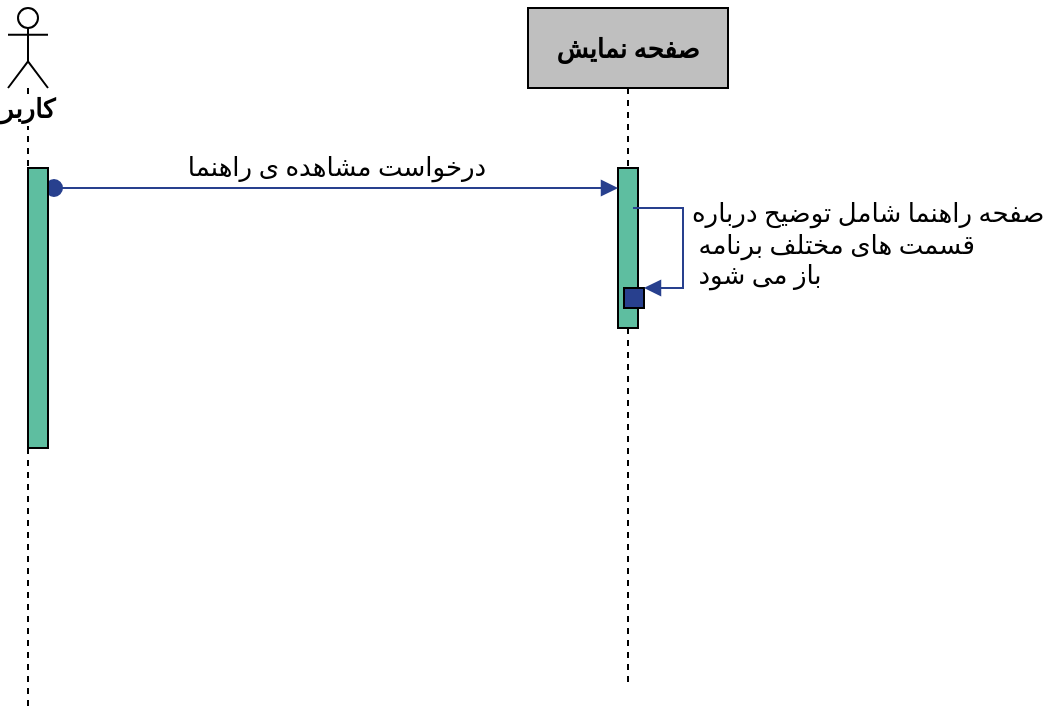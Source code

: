 <mxfile version="14.7.9" type="github">
  <diagram id="VpyE1n6ISSZrGfYzdXf4" name="Page-1">
    <mxGraphModel dx="782" dy="379" grid="1" gridSize="10" guides="1" tooltips="1" connect="1" arrows="1" fold="1" page="1" pageScale="1" pageWidth="850" pageHeight="1100" math="0" shadow="0">
      <root>
        <mxCell id="0" />
        <mxCell id="1" parent="0" />
        <mxCell id="WwXA3ydB2KIQonOpB_p8-1" value="&lt;font face=&quot;B Zar&quot; style=&quot;font-size: 13px&quot;&gt;&lt;b&gt;کاربر&lt;/b&gt;&lt;/font&gt;" style="shape=umlLifeline;participant=umlActor;perimeter=lifelinePerimeter;whiteSpace=wrap;html=1;container=1;collapsible=0;recursiveResize=0;verticalAlign=top;spacingTop=36;labelBackgroundColor=#ffffff;outlineConnect=0;size=40;" vertex="1" parent="1">
          <mxGeometry x="20" y="20" width="20" height="350" as="geometry" />
        </mxCell>
        <mxCell id="WwXA3ydB2KIQonOpB_p8-2" value="&lt;font style=&quot;font-size: 13px;&quot;&gt;&lt;br style=&quot;font-size: 13px;&quot;&gt;صفحه نمایش&lt;br style=&quot;font-size: 13px;&quot;&gt;&lt;/font&gt;&lt;br style=&quot;font-size: 13px;&quot;&gt;" style="shape=umlLifeline;perimeter=lifelinePerimeter;whiteSpace=wrap;html=1;container=1;collapsible=0;recursiveResize=0;outlineConnect=0;fontSize=13;fontFamily=B Zar;fontStyle=1;fillColor=#BFBFBF;" vertex="1" parent="1">
          <mxGeometry x="280" y="20" width="100" height="340" as="geometry" />
        </mxCell>
        <mxCell id="WwXA3ydB2KIQonOpB_p8-3" value="" style="html=1;points=[];perimeter=orthogonalPerimeter;fillColor=#5EBEA0;" vertex="1" parent="WwXA3ydB2KIQonOpB_p8-2">
          <mxGeometry x="45" y="80" width="10" height="80" as="geometry" />
        </mxCell>
        <mxCell id="WwXA3ydB2KIQonOpB_p8-4" value="" style="html=1;points=[];perimeter=orthogonalPerimeter;fillColor=#28408E;" vertex="1" parent="WwXA3ydB2KIQonOpB_p8-2">
          <mxGeometry x="48" y="140" width="10" height="10" as="geometry" />
        </mxCell>
        <mxCell id="WwXA3ydB2KIQonOpB_p8-5" value="&lt;font style=&quot;font-size: 13px&quot;&gt;درخواست مشاهده ی راهنما&lt;/font&gt;" style="html=1;verticalAlign=bottom;startArrow=oval;endArrow=block;startSize=8;fontSize=13;fontFamily=B Zar;strokeColor=#28408E;" edge="1" parent="1" target="WwXA3ydB2KIQonOpB_p8-3">
          <mxGeometry relative="1" as="geometry">
            <mxPoint x="43" y="110" as="sourcePoint" />
            <Array as="points">
              <mxPoint x="90" y="110" />
            </Array>
          </mxGeometry>
        </mxCell>
        <mxCell id="WwXA3ydB2KIQonOpB_p8-6" value="&lt;font style=&quot;font-size: 13px&quot;&gt;صفحه راهنما شامل توضیح درباره&lt;br&gt;&amp;nbsp;قسمت های مختلف برنامه&lt;br style=&quot;font-size: 13px&quot;&gt;&amp;nbsp;باز می شود&lt;/font&gt;" style="edgeStyle=orthogonalEdgeStyle;html=1;align=left;spacingLeft=2;endArrow=block;rounded=0;entryX=1;entryY=0;fontFamily=B Zar;fontSize=13;strokeColor=#28408E;" edge="1" parent="1" target="WwXA3ydB2KIQonOpB_p8-4">
          <mxGeometry relative="1" as="geometry">
            <mxPoint x="332.5" y="120.0" as="sourcePoint" />
            <Array as="points">
              <mxPoint x="357.5" y="120" />
            </Array>
          </mxGeometry>
        </mxCell>
        <mxCell id="WwXA3ydB2KIQonOpB_p8-7" value="" style="html=1;points=[];perimeter=orthogonalPerimeter;fillColor=#5EBEA0;" vertex="1" parent="1">
          <mxGeometry x="30" y="100" width="10" height="140" as="geometry" />
        </mxCell>
      </root>
    </mxGraphModel>
  </diagram>
</mxfile>
